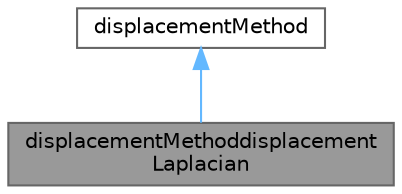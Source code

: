 digraph "displacementMethoddisplacementLaplacian"
{
 // LATEX_PDF_SIZE
  bgcolor="transparent";
  edge [fontname=Helvetica,fontsize=10,labelfontname=Helvetica,labelfontsize=10];
  node [fontname=Helvetica,fontsize=10,shape=box,height=0.2,width=0.4];
  Node1 [id="Node000001",label="displacementMethoddisplacement\lLaplacian",height=0.2,width=0.4,color="gray40", fillcolor="grey60", style="filled", fontcolor="black",tooltip="Wrapper class for the displacementLaplacian motion solver."];
  Node2 -> Node1 [id="edge1_Node000001_Node000002",dir="back",color="steelblue1",style="solid",tooltip=" "];
  Node2 [id="Node000002",label="displacementMethod",height=0.2,width=0.4,color="gray40", fillcolor="white", style="filled",URL="$classFoam_1_1displacementMethod.html",tooltip="Abstract base class for displacement methods, which are a set or wrapper classes allowing to change t..."];
}
